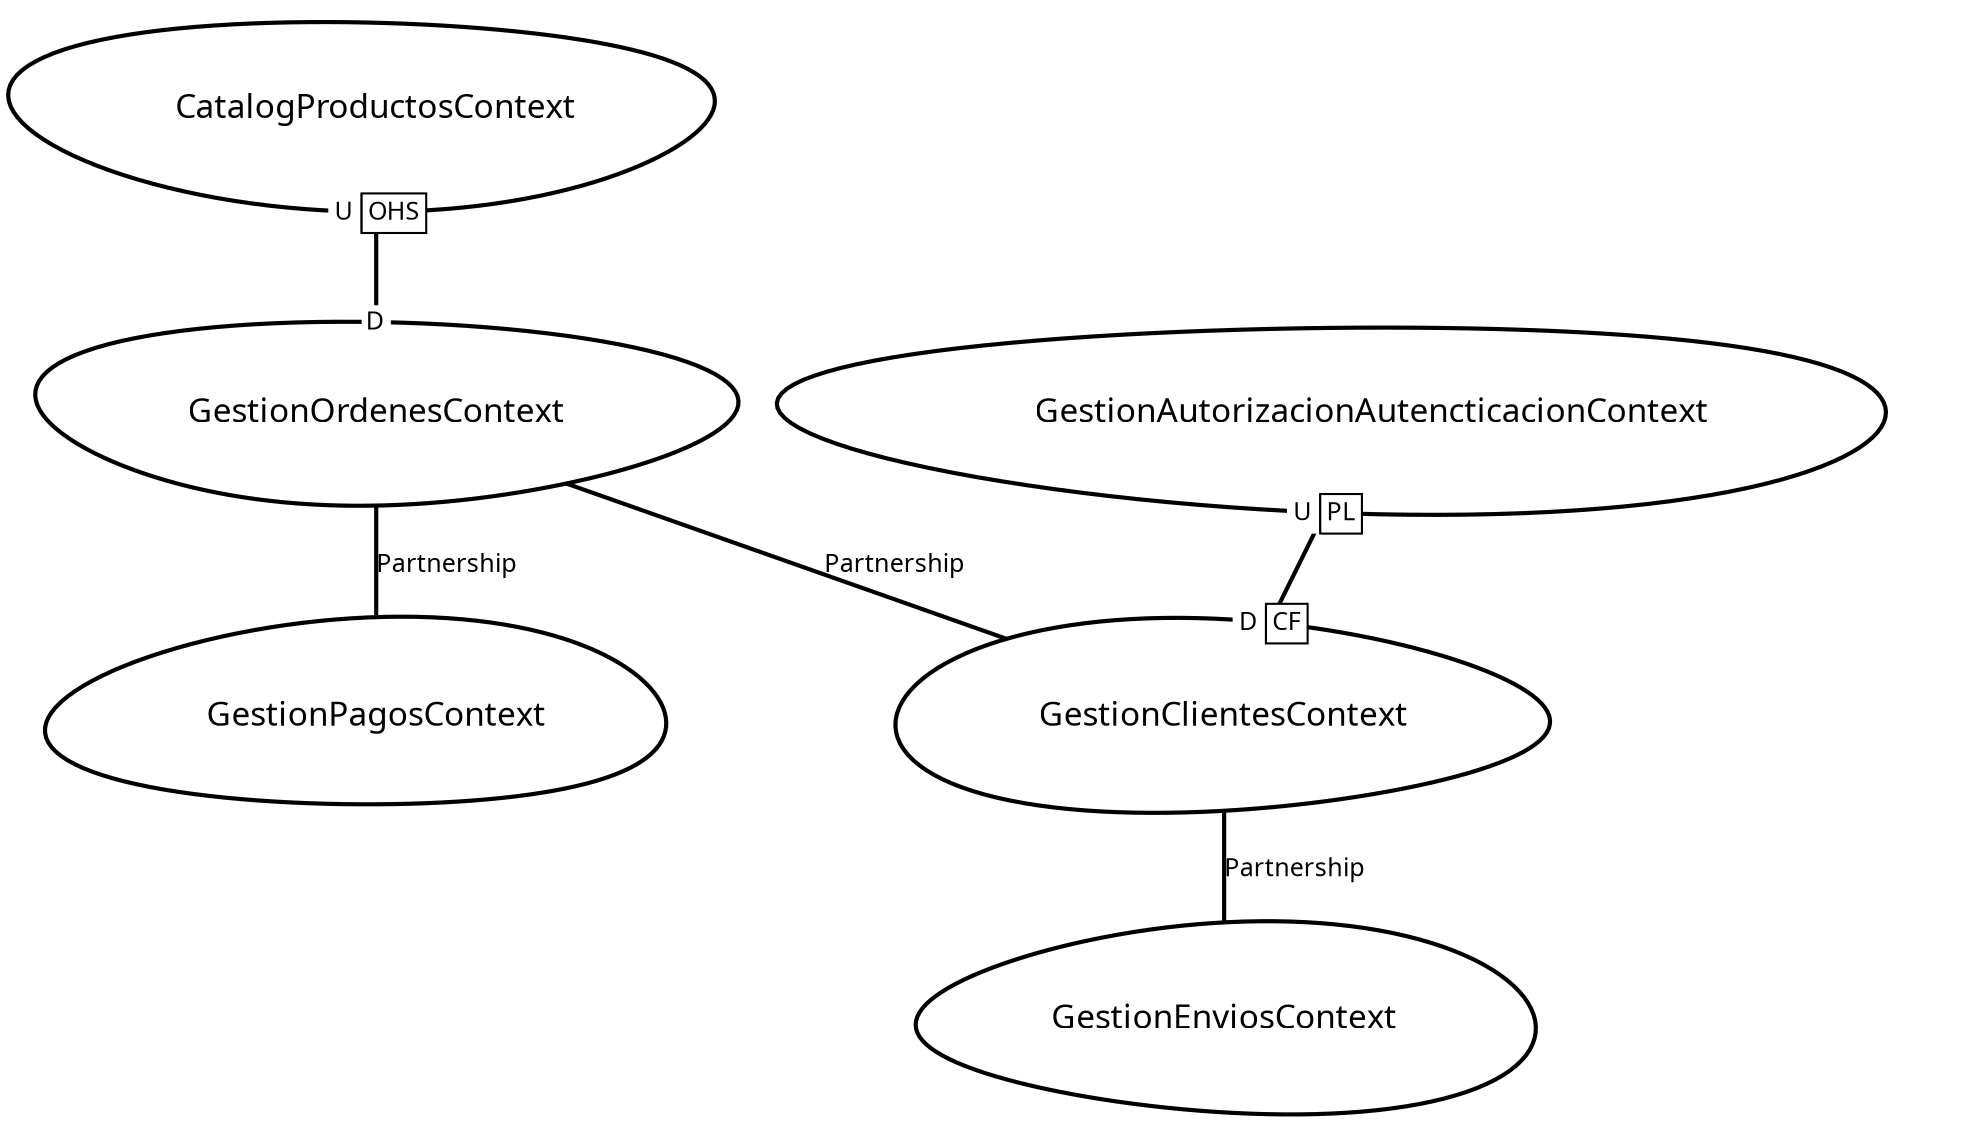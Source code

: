 digraph "ContextMapGraph" {
graph ["imagepath"="/tmp/GraphvizJava"]
"CatalogProductosContext" ["margin"="0.3","orientation"="298","shape"="egg","fontsize"="16","style"="bold","label"="CatalogProductosContext\n","fontname"="sans-serif"]
"GestionOrdenesContext" ["margin"="0.3","orientation"="170","shape"="egg","fontsize"="16","style"="bold","label"="GestionOrdenesContext\n","fontname"="sans-serif"]
"GestionClientesContext" ["margin"="0.3","orientation"="262","shape"="egg","fontsize"="16","style"="bold","label"="GestionClientesContext\n","fontname"="sans-serif"]
"GestionEnviosContext" ["margin"="0.3","orientation"="99","shape"="egg","fontsize"="16","style"="bold","label"="GestionEnviosContext\n","fontname"="sans-serif"]
"GestionPagosContext" ["margin"="0.3","orientation"="230","shape"="egg","fontsize"="16","style"="bold","label"="GestionPagosContext\n","fontname"="sans-serif"]
"GestionAutorizacionAutencticacionContext" ["margin"="0.3","orientation"="315","shape"="egg","fontsize"="16","style"="bold","label"="GestionAutorizacionAutencticacionContext\n","fontname"="sans-serif"]
"CatalogProductosContext" -> "GestionOrdenesContext" ["headlabel"=<<table cellspacing="0" cellborder="0" border="0">
<tr><td bgcolor="white">D</td></tr>
</table>>,"labeldistance"="0","fontsize"="12","taillabel"=<<table cellspacing="0" cellborder="1" border="0">
<tr><td bgcolor="white" sides="r">U</td><td sides="trbl" bgcolor="white"><font>OHS</font></td></tr>
</table>>,"style"="bold","label"="                                        ","dir"="none","fontname"="sans-serif"]
"GestionOrdenesContext" -> "GestionClientesContext" ["fontsize"="12","style"="bold","label"="Partnership","dir"="none","fontname"="sans-serif"]
"GestionOrdenesContext" -> "GestionPagosContext" ["fontsize"="12","style"="bold","label"="Partnership","dir"="none","fontname"="sans-serif"]
"GestionClientesContext" -> "GestionEnviosContext" ["fontsize"="12","style"="bold","label"="Partnership","dir"="none","fontname"="sans-serif"]
"GestionAutorizacionAutencticacionContext" -> "GestionClientesContext" ["headlabel"=<<table cellspacing="0" cellborder="1" border="0">
<tr><td bgcolor="white" sides="r">D</td><td sides="trbl" bgcolor="white"><font>CF</font></td></tr>
</table>>,"labeldistance"="0","fontsize"="12","taillabel"=<<table cellspacing="0" cellborder="1" border="0">
<tr><td bgcolor="white" sides="r">U</td><td sides="trbl" bgcolor="white"><font>PL</font></td></tr>
</table>>,"style"="bold","label"="                                        ","dir"="none","fontname"="sans-serif"]
}